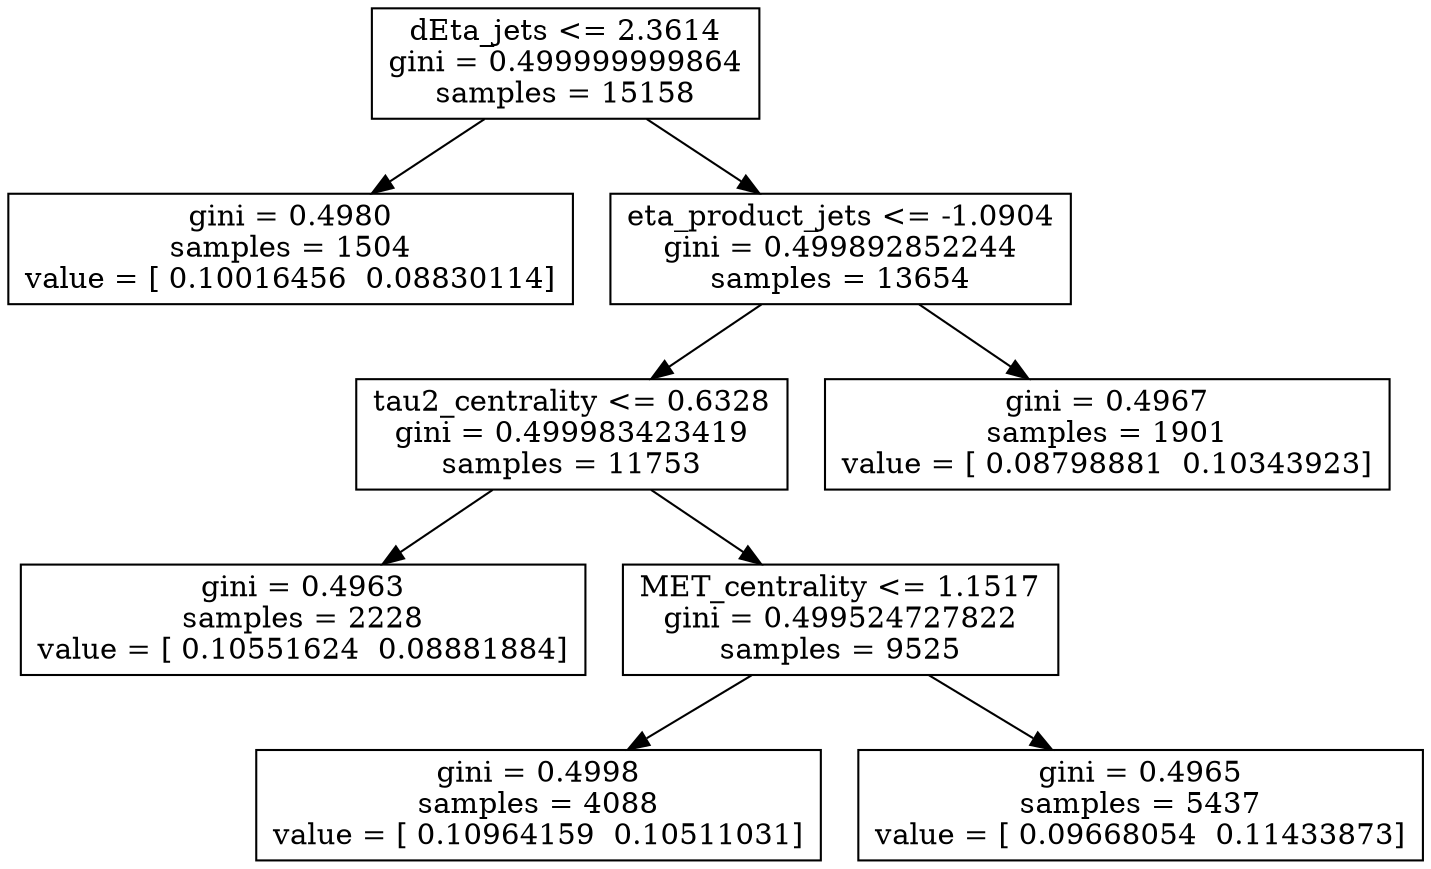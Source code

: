 digraph Tree {
0 [label="dEta_jets <= 2.3614\ngini = 0.499999999864\nsamples = 15158", shape="box"] ;
1 [label="gini = 0.4980\nsamples = 1504\nvalue = [ 0.10016456  0.08830114]", shape="box"] ;
0 -> 1 ;
2 [label="eta_product_jets <= -1.0904\ngini = 0.499892852244\nsamples = 13654", shape="box"] ;
0 -> 2 ;
3 [label="tau2_centrality <= 0.6328\ngini = 0.499983423419\nsamples = 11753", shape="box"] ;
2 -> 3 ;
4 [label="gini = 0.4963\nsamples = 2228\nvalue = [ 0.10551624  0.08881884]", shape="box"] ;
3 -> 4 ;
5 [label="MET_centrality <= 1.1517\ngini = 0.499524727822\nsamples = 9525", shape="box"] ;
3 -> 5 ;
6 [label="gini = 0.4998\nsamples = 4088\nvalue = [ 0.10964159  0.10511031]", shape="box"] ;
5 -> 6 ;
7 [label="gini = 0.4965\nsamples = 5437\nvalue = [ 0.09668054  0.11433873]", shape="box"] ;
5 -> 7 ;
8 [label="gini = 0.4967\nsamples = 1901\nvalue = [ 0.08798881  0.10343923]", shape="box"] ;
2 -> 8 ;
}